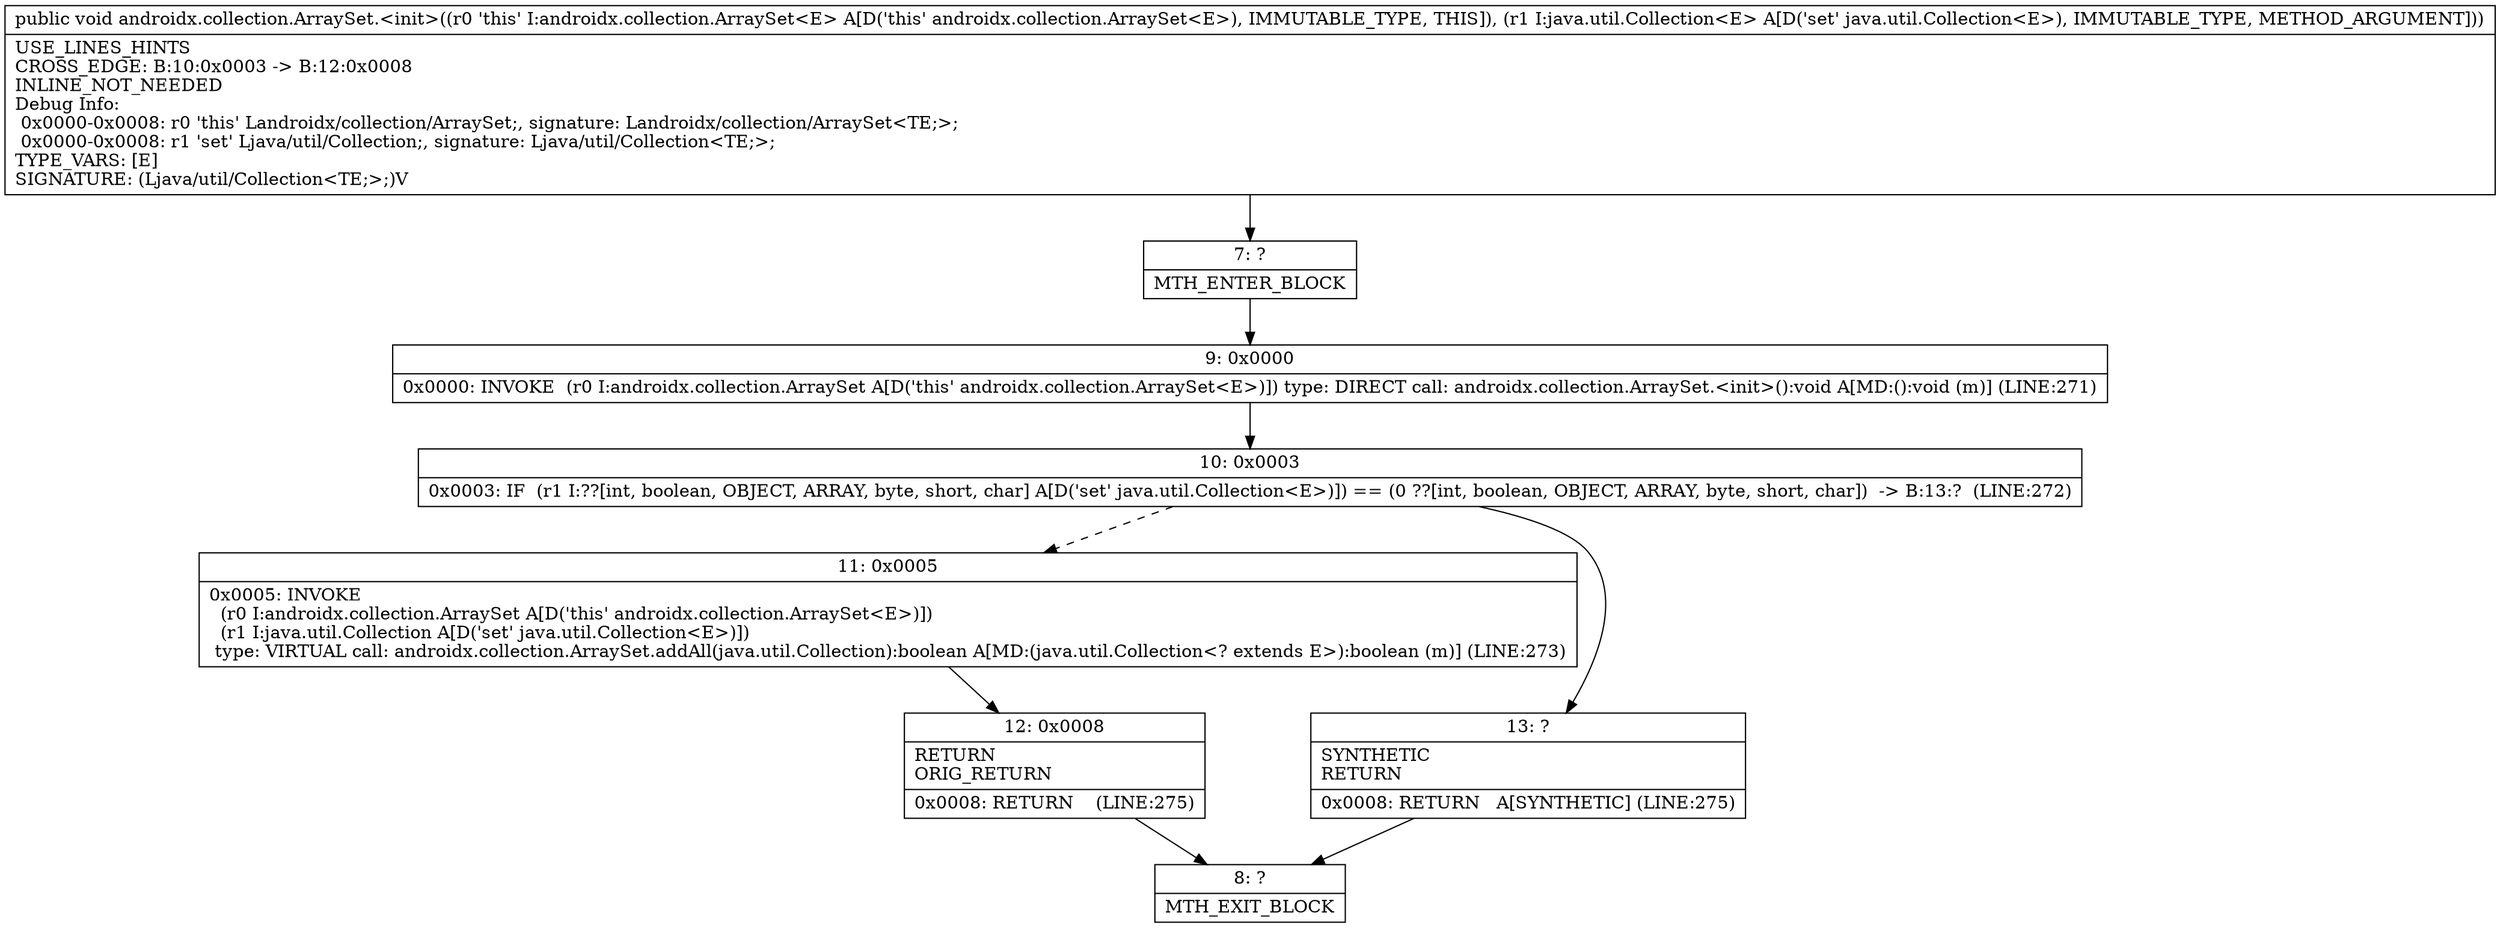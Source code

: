 digraph "CFG forandroidx.collection.ArraySet.\<init\>(Ljava\/util\/Collection;)V" {
Node_7 [shape=record,label="{7\:\ ?|MTH_ENTER_BLOCK\l}"];
Node_9 [shape=record,label="{9\:\ 0x0000|0x0000: INVOKE  (r0 I:androidx.collection.ArraySet A[D('this' androidx.collection.ArraySet\<E\>)]) type: DIRECT call: androidx.collection.ArraySet.\<init\>():void A[MD:():void (m)] (LINE:271)\l}"];
Node_10 [shape=record,label="{10\:\ 0x0003|0x0003: IF  (r1 I:??[int, boolean, OBJECT, ARRAY, byte, short, char] A[D('set' java.util.Collection\<E\>)]) == (0 ??[int, boolean, OBJECT, ARRAY, byte, short, char])  \-\> B:13:?  (LINE:272)\l}"];
Node_11 [shape=record,label="{11\:\ 0x0005|0x0005: INVOKE  \l  (r0 I:androidx.collection.ArraySet A[D('this' androidx.collection.ArraySet\<E\>)])\l  (r1 I:java.util.Collection A[D('set' java.util.Collection\<E\>)])\l type: VIRTUAL call: androidx.collection.ArraySet.addAll(java.util.Collection):boolean A[MD:(java.util.Collection\<? extends E\>):boolean (m)] (LINE:273)\l}"];
Node_12 [shape=record,label="{12\:\ 0x0008|RETURN\lORIG_RETURN\l|0x0008: RETURN    (LINE:275)\l}"];
Node_8 [shape=record,label="{8\:\ ?|MTH_EXIT_BLOCK\l}"];
Node_13 [shape=record,label="{13\:\ ?|SYNTHETIC\lRETURN\l|0x0008: RETURN   A[SYNTHETIC] (LINE:275)\l}"];
MethodNode[shape=record,label="{public void androidx.collection.ArraySet.\<init\>((r0 'this' I:androidx.collection.ArraySet\<E\> A[D('this' androidx.collection.ArraySet\<E\>), IMMUTABLE_TYPE, THIS]), (r1 I:java.util.Collection\<E\> A[D('set' java.util.Collection\<E\>), IMMUTABLE_TYPE, METHOD_ARGUMENT]))  | USE_LINES_HINTS\lCROSS_EDGE: B:10:0x0003 \-\> B:12:0x0008\lINLINE_NOT_NEEDED\lDebug Info:\l  0x0000\-0x0008: r0 'this' Landroidx\/collection\/ArraySet;, signature: Landroidx\/collection\/ArraySet\<TE;\>;\l  0x0000\-0x0008: r1 'set' Ljava\/util\/Collection;, signature: Ljava\/util\/Collection\<TE;\>;\lTYPE_VARS: [E]\lSIGNATURE: (Ljava\/util\/Collection\<TE;\>;)V\l}"];
MethodNode -> Node_7;Node_7 -> Node_9;
Node_9 -> Node_10;
Node_10 -> Node_11[style=dashed];
Node_10 -> Node_13;
Node_11 -> Node_12;
Node_12 -> Node_8;
Node_13 -> Node_8;
}

